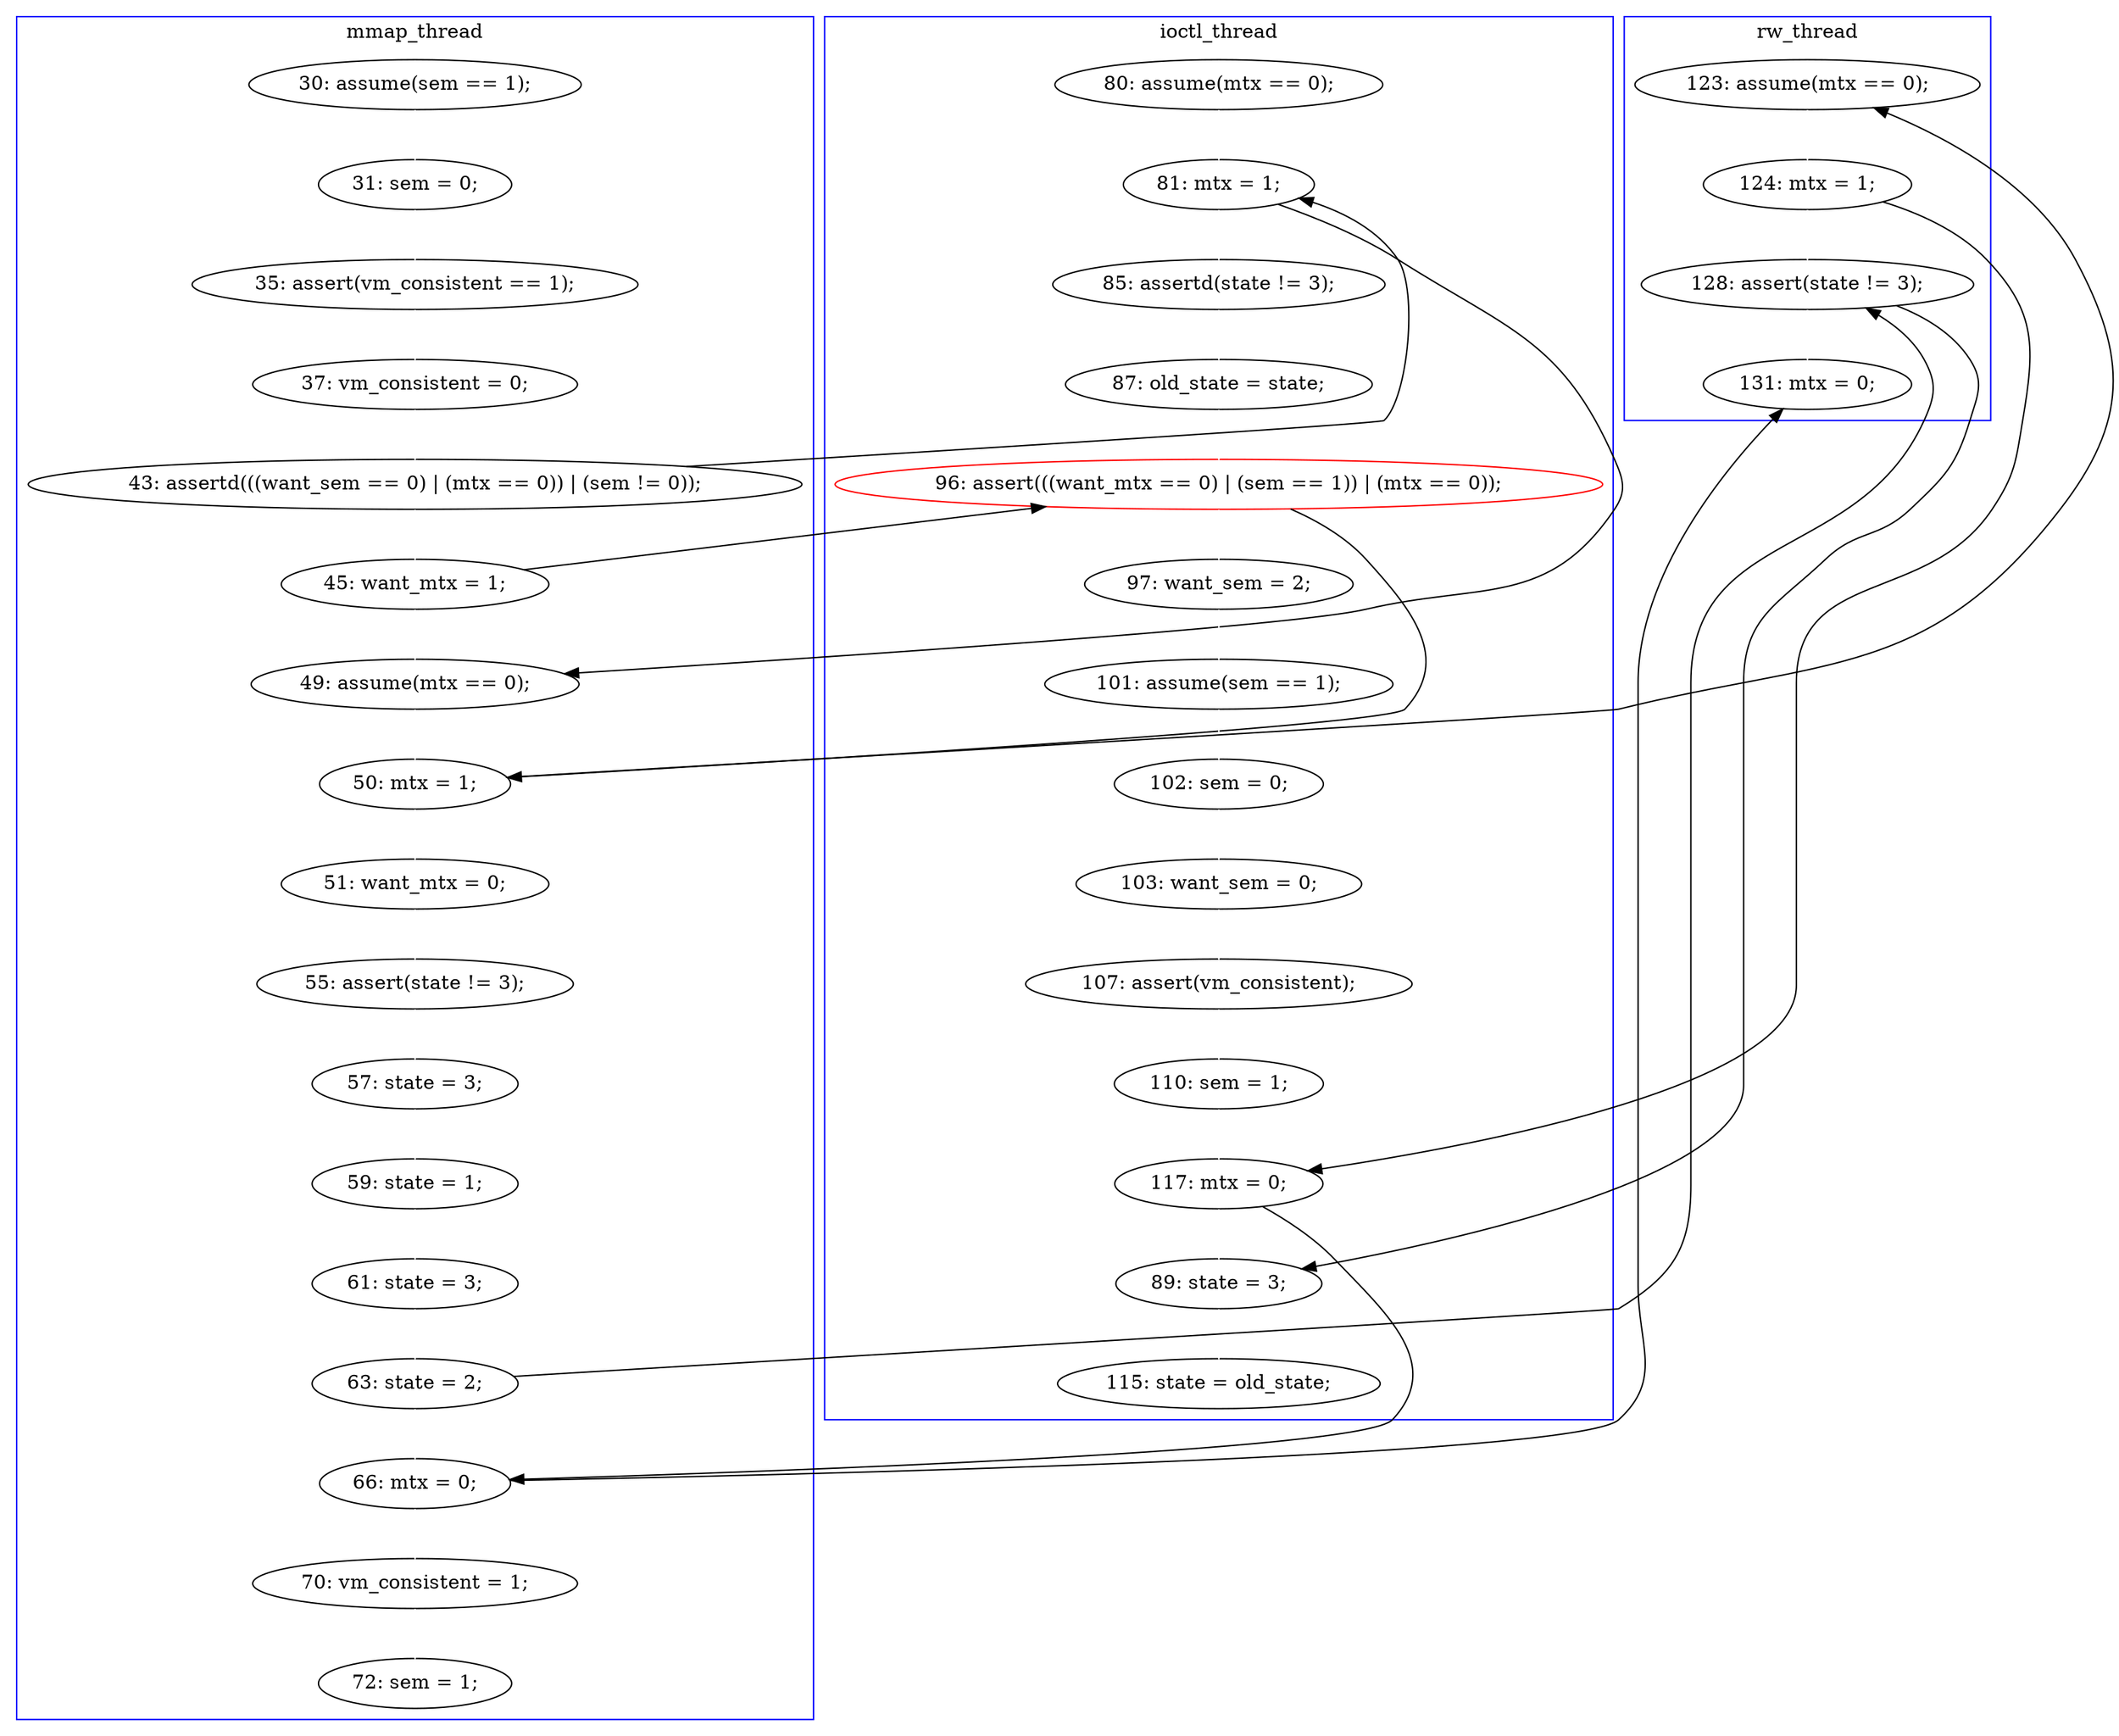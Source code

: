 digraph Counterexample {
	54 -> 55 [color = white, style = solid]
	20 -> 22 [color = white, style = solid]
	11 -> 12 [color = white, style = solid]
	43 -> 45 [color = white, style = solid]
	41 -> 43 [color = white, style = solid]
	19 -> 20 [color = white, style = solid]
	18 -> 19 [color = white, style = solid]
	40 -> 44 [color = white, style = solid]
	15 -> 24 [color = black, style = solid, constraint = false]
	29 -> 30 [color = white, style = solid]
	45 -> 47 [color = white, style = solid]
	32 -> 34 [color = white, style = solid]
	25 -> 26 [color = white, style = solid]
	15 -> 25 [color = white, style = solid]
	34 -> 35 [color = white, style = solid]
	31 -> 36 [color = white, style = solid]
	42 -> 43 [color = black, style = solid, constraint = false]
	35 -> 37 [color = white, style = solid]
	19 -> 25 [color = black, style = solid, constraint = false]
	43 -> 46 [color = black, style = solid, constraint = false]
	13 -> 14 [color = white, style = solid]
	42 -> 54 [color = white, style = solid]
	30 -> 31 [color = white, style = solid]
	14 -> 19 [color = black, style = solid, constraint = false]
	12 -> 13 [color = white, style = solid]
	38 -> 42 [color = white, style = solid]
	40 -> 42 [color = black, style = solid, constraint = false]
	28 -> 29 [color = white, style = solid]
	44 -> 46 [color = white, style = solid]
	14 -> 15 [color = white, style = solid]
	37 -> 41 [color = white, style = solid]
	24 -> 28 [color = white, style = solid]
	22 -> 24 [color = white, style = solid]
	44 -> 54 [color = black, style = solid, constraint = false]
	39 -> 40 [color = white, style = solid]
	27 -> 32 [color = white, style = solid]
	41 -> 44 [color = black, style = solid, constraint = false]
	36 -> 38 [color = white, style = solid]
	26 -> 27 [color = white, style = solid]
	10 -> 11 [color = white, style = solid]
	26 -> 39 [color = black, style = solid, constraint = false]
	24 -> 26 [color = black, style = solid, constraint = false]
	subgraph cluster3 {
		label = rw_thread
		color = blue
		46  [label = "131: mtx = 0;"]
		40  [label = "124: mtx = 1;"]
		39  [label = "123: assume(mtx == 0);"]
		44  [label = "128: assert(state != 3);"]
	}
	subgraph cluster1 {
		label = mmap_thread
		color = blue
		32  [label = "55: assert(state != 3);"]
		27  [label = "51: want_mtx = 0;"]
		14  [label = "43: assertd(((want_sem == 0) | (mtx == 0)) | (sem != 0));"]
		47  [label = "72: sem = 1;"]
		25  [label = "49: assume(mtx == 0);"]
		43  [label = "66: mtx = 0;"]
		12  [label = "35: assert(vm_consistent == 1);"]
		41  [label = "63: state = 2;"]
		26  [label = "50: mtx = 1;"]
		13  [label = "37: vm_consistent = 0;"]
		37  [label = "61: state = 3;"]
		35  [label = "59: state = 1;"]
		34  [label = "57: state = 3;"]
		15  [label = "45: want_mtx = 1;"]
		11  [label = "31: sem = 0;"]
		10  [label = "30: assume(sem == 1);"]
		45  [label = "70: vm_consistent = 1;"]
	}
	subgraph cluster2 {
		label = ioctl_thread
		color = blue
		31  [label = "103: want_sem = 0;"]
		54  [label = "89: state = 3;"]
		20  [label = "85: assertd(state != 3);"]
		36  [label = "107: assert(vm_consistent);"]
		22  [label = "87: old_state = state;"]
		24  [label = "96: assert(((want_mtx == 0) | (sem == 1)) | (mtx == 0));", color = red]
		55  [label = "115: state = old_state;"]
		29  [label = "101: assume(sem == 1);"]
		38  [label = "110: sem = 1;"]
		42  [label = "117: mtx = 0;"]
		19  [label = "81: mtx = 1;"]
		30  [label = "102: sem = 0;"]
		18  [label = "80: assume(mtx == 0);"]
		28  [label = "97: want_sem = 2;"]
	}
}
